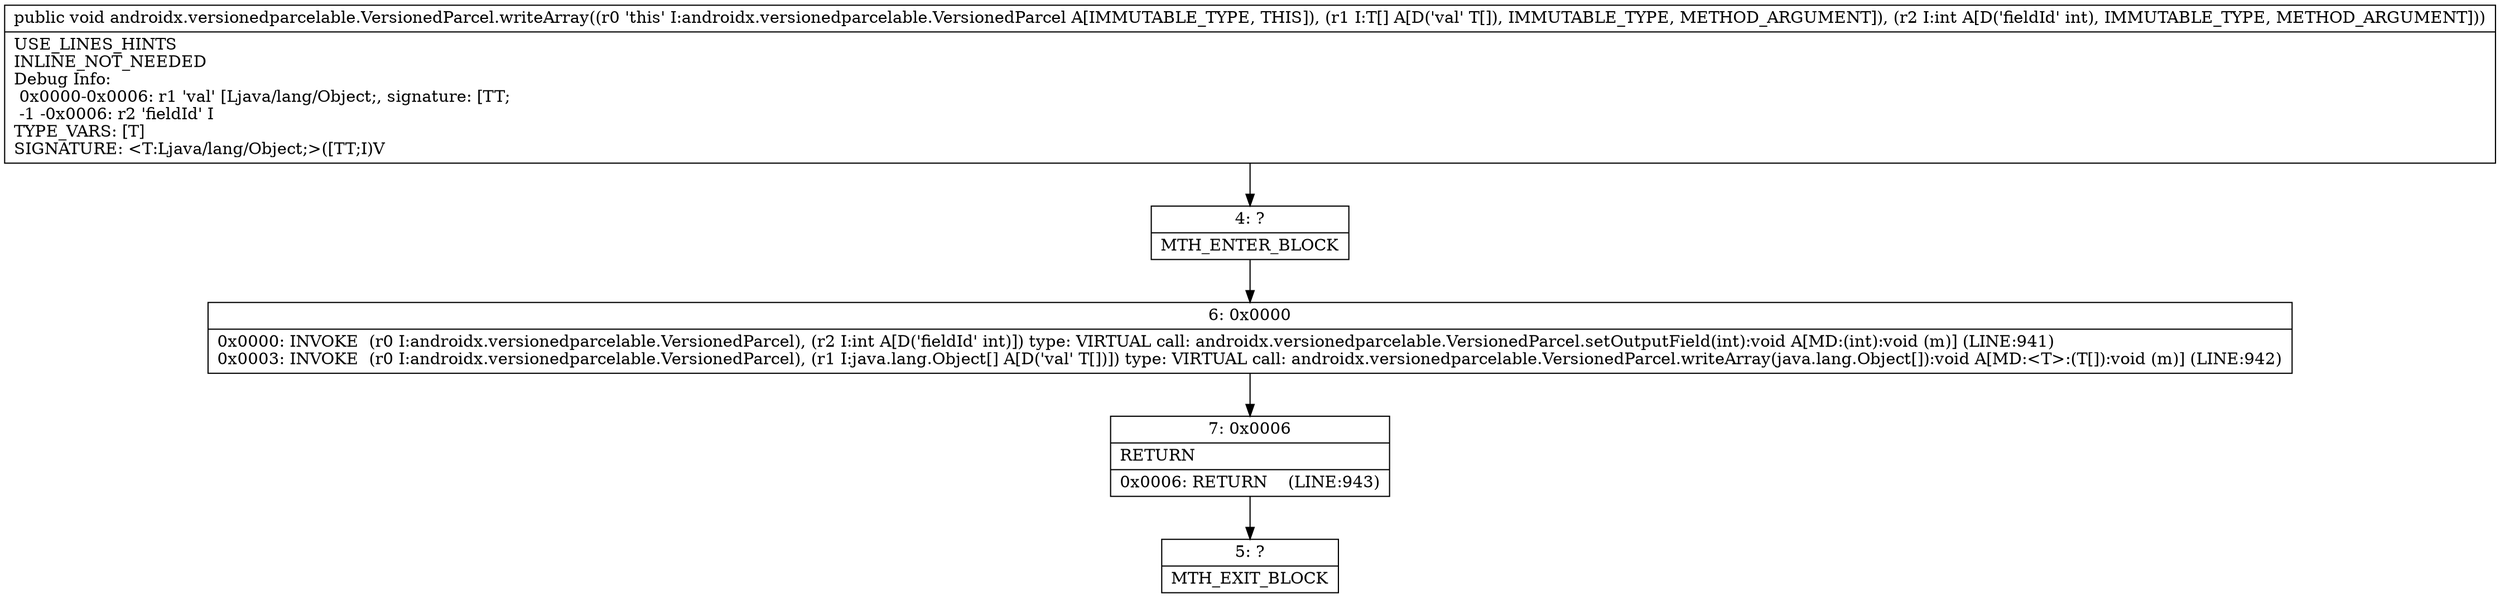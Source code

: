 digraph "CFG forandroidx.versionedparcelable.VersionedParcel.writeArray([Ljava\/lang\/Object;I)V" {
Node_4 [shape=record,label="{4\:\ ?|MTH_ENTER_BLOCK\l}"];
Node_6 [shape=record,label="{6\:\ 0x0000|0x0000: INVOKE  (r0 I:androidx.versionedparcelable.VersionedParcel), (r2 I:int A[D('fieldId' int)]) type: VIRTUAL call: androidx.versionedparcelable.VersionedParcel.setOutputField(int):void A[MD:(int):void (m)] (LINE:941)\l0x0003: INVOKE  (r0 I:androidx.versionedparcelable.VersionedParcel), (r1 I:java.lang.Object[] A[D('val' T[])]) type: VIRTUAL call: androidx.versionedparcelable.VersionedParcel.writeArray(java.lang.Object[]):void A[MD:\<T\>:(T[]):void (m)] (LINE:942)\l}"];
Node_7 [shape=record,label="{7\:\ 0x0006|RETURN\l|0x0006: RETURN    (LINE:943)\l}"];
Node_5 [shape=record,label="{5\:\ ?|MTH_EXIT_BLOCK\l}"];
MethodNode[shape=record,label="{public void androidx.versionedparcelable.VersionedParcel.writeArray((r0 'this' I:androidx.versionedparcelable.VersionedParcel A[IMMUTABLE_TYPE, THIS]), (r1 I:T[] A[D('val' T[]), IMMUTABLE_TYPE, METHOD_ARGUMENT]), (r2 I:int A[D('fieldId' int), IMMUTABLE_TYPE, METHOD_ARGUMENT]))  | USE_LINES_HINTS\lINLINE_NOT_NEEDED\lDebug Info:\l  0x0000\-0x0006: r1 'val' [Ljava\/lang\/Object;, signature: [TT;\l  \-1 \-0x0006: r2 'fieldId' I\lTYPE_VARS: [T]\lSIGNATURE: \<T:Ljava\/lang\/Object;\>([TT;I)V\l}"];
MethodNode -> Node_4;Node_4 -> Node_6;
Node_6 -> Node_7;
Node_7 -> Node_5;
}

